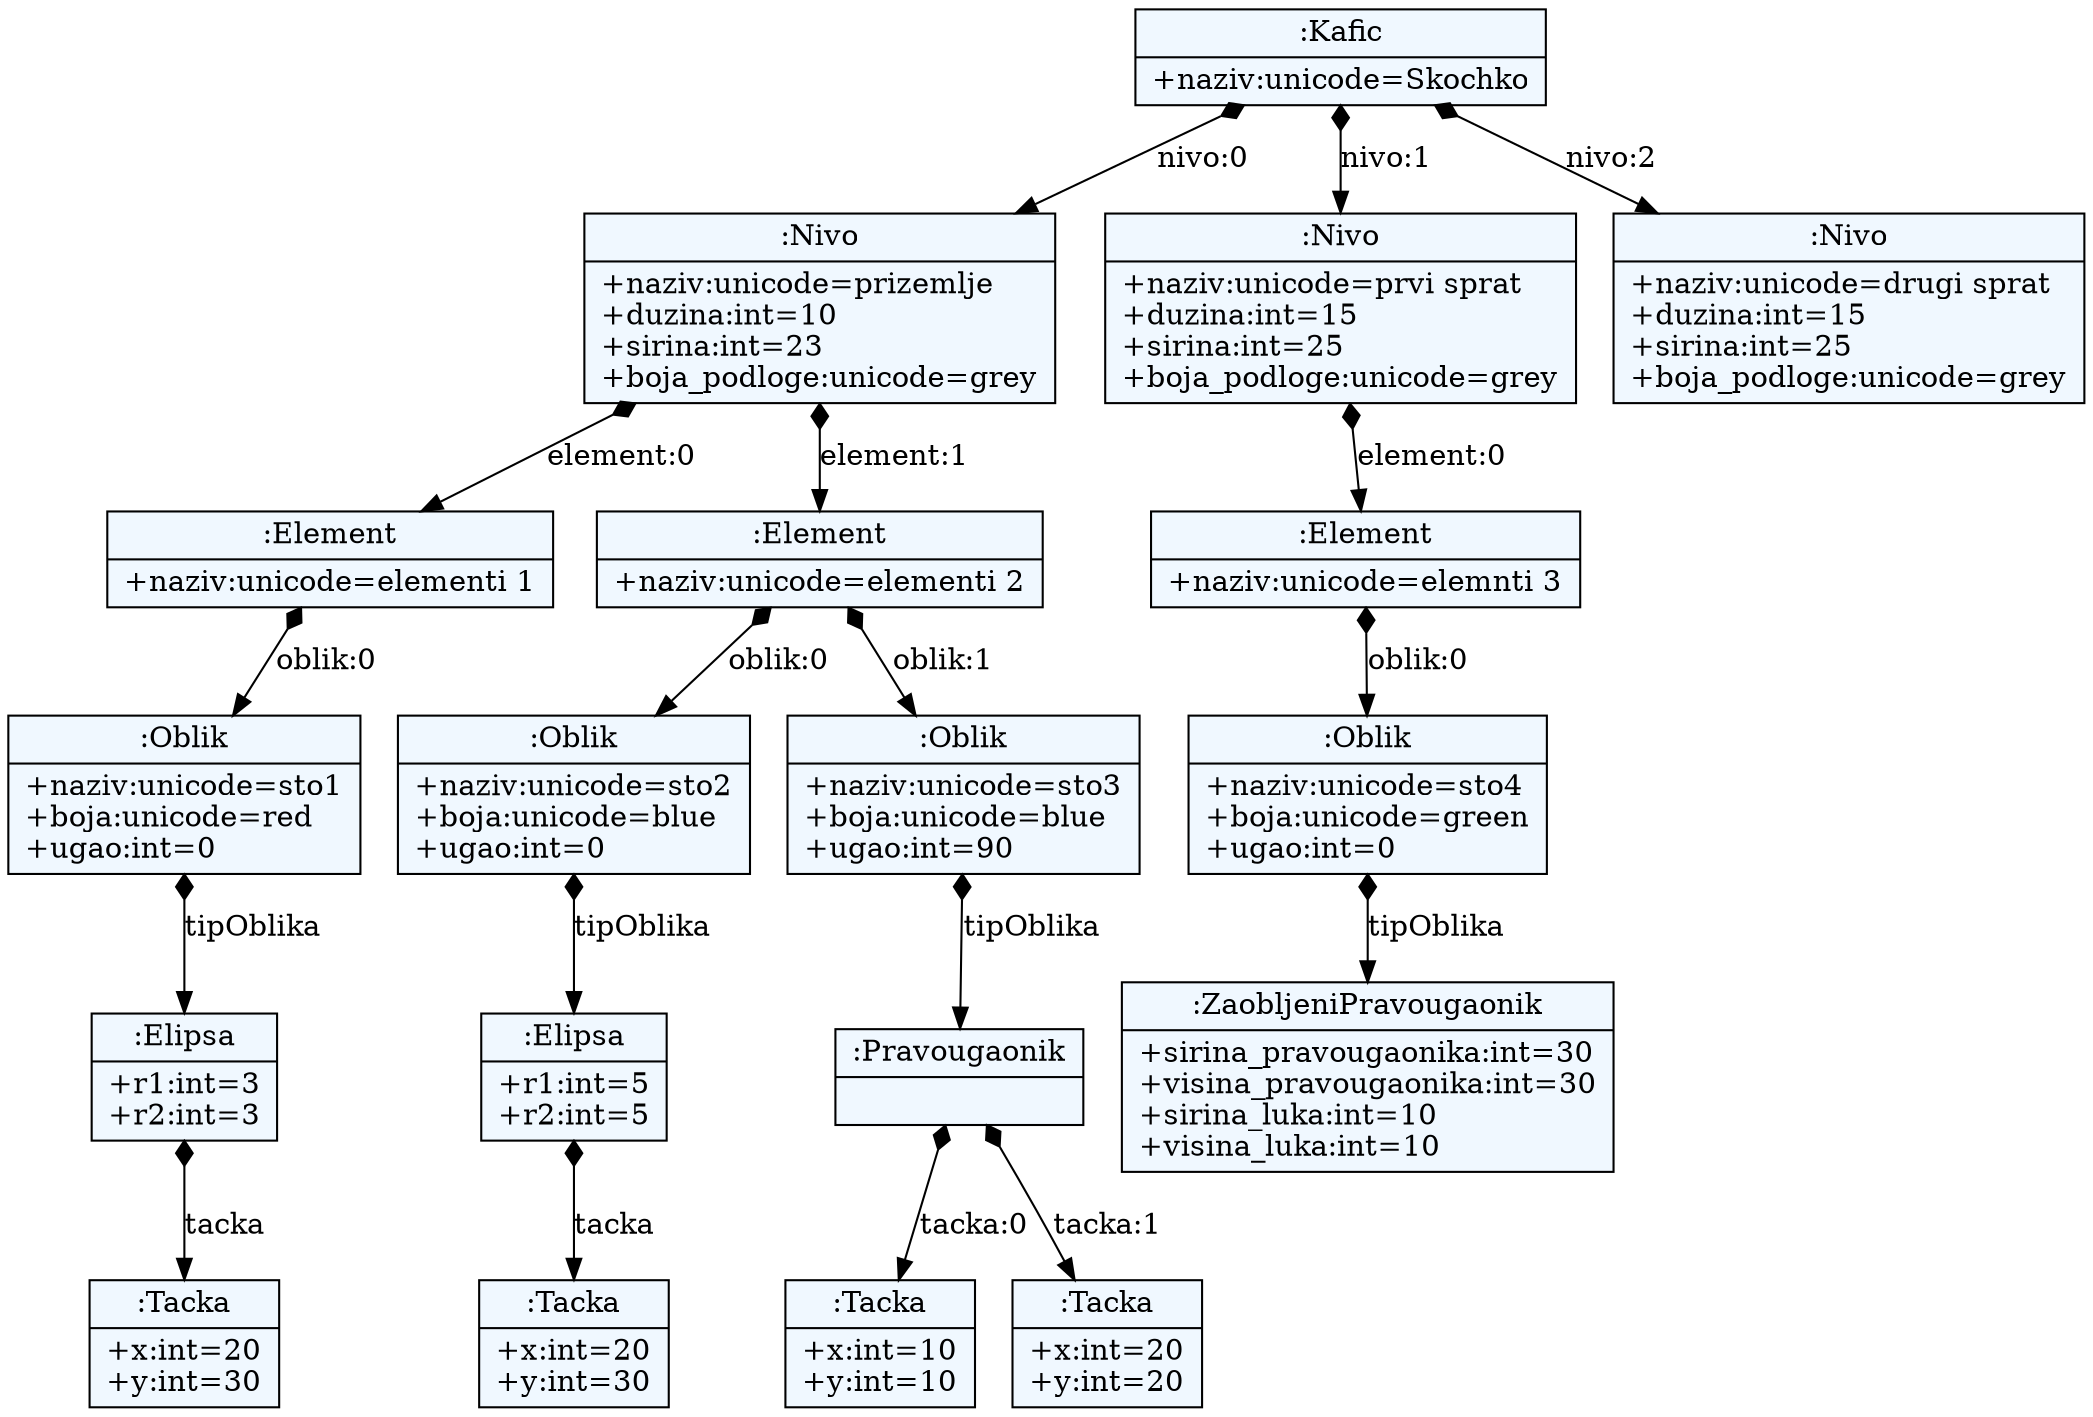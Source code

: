 
    digraph xtext {
    fontname = "Bitstream Vera Sans"
    fontsize = 8
    node[
        shape=record,
        style=filled,
        fillcolor=aliceblue
    ]
    edge[dir=black,arrowtail=empty]


51651864 -> 51636320 [label="nivo:0" arrowtail=diamond dir=both]
51636320 -> 51634584 [label="element:0" arrowtail=diamond dir=both]
51634584 -> 51634416 [label="oblik:0" arrowtail=diamond dir=both]
51634416 -> 51635760 [label="tipOblika" arrowtail=diamond dir=both]
51635760 -> 51636992 [label="tacka" arrowtail=diamond dir=both]
51636992[label="{:Tacka|+x:int=20\l+y:int=30\l}"]
51635760[label="{:Elipsa|+r1:int=3\l+r2:int=3\l}"]
51634416[label="{:Oblik|+naziv:unicode=sto1\l+boja:unicode=red\l+ugao:int=0\l}"]
51634584[label="{:Element|+naziv:unicode=elementi 1\l}"]
51636320 -> 51636544 [label="element:1" arrowtail=diamond dir=both]
51636544 -> 51635816 [label="oblik:0" arrowtail=diamond dir=both]
51635816 -> 51636768 [label="tipOblika" arrowtail=diamond dir=both]
51636768 -> 51634976 [label="tacka" arrowtail=diamond dir=both]
51634976[label="{:Tacka|+x:int=20\l+y:int=30\l}"]
51636768[label="{:Elipsa|+r1:int=5\l+r2:int=5\l}"]
51635816[label="{:Oblik|+naziv:unicode=sto2\l+boja:unicode=blue\l+ugao:int=0\l}"]
51636544 -> 51637048 [label="oblik:1" arrowtail=diamond dir=both]
51637048 -> 51635032 [label="tipOblika" arrowtail=diamond dir=both]
51635032 -> 51635200 [label="tacka:0" arrowtail=diamond dir=both]
51635200[label="{:Tacka|+x:int=10\l+y:int=10\l}"]
51635032 -> 51635256 [label="tacka:1" arrowtail=diamond dir=both]
51635256[label="{:Tacka|+x:int=20\l+y:int=20\l}"]
51635032[label="{:Pravougaonik|}"]
51637048[label="{:Oblik|+naziv:unicode=sto3\l+boja:unicode=blue\l+ugao:int=90\l}"]
51636544[label="{:Element|+naziv:unicode=elementi 2\l}"]
51636320[label="{:Nivo|+naziv:unicode=prizemlje\l+duzina:int=10\l+sirina:int=23\l+boja_podloge:unicode=grey\l}"]
51651864 -> 51636376 [label="nivo:1" arrowtail=diamond dir=both]
51636376 -> 51634472 [label="element:0" arrowtail=diamond dir=both]
51634472 -> 51634808 [label="oblik:0" arrowtail=diamond dir=both]
51634808 -> 51636936 [label="tipOblika" arrowtail=diamond dir=both]
51636936[label="{:ZaobljeniPravougaonik|+sirina_pravougaonika:int=30\l+visina_pravougaonika:int=30\l+sirina_luka:int=10\l+visina_luka:int=10\l}"]
51634808[label="{:Oblik|+naziv:unicode=sto4\l+boja:unicode=green\l+ugao:int=0\l}"]
51634472[label="{:Element|+naziv:unicode=elemnti 3\l}"]
51636376[label="{:Nivo|+naziv:unicode=prvi sprat\l+duzina:int=15\l+sirina:int=25\l+boja_podloge:unicode=grey\l}"]
51651864 -> 51634528 [label="nivo:2" arrowtail=diamond dir=both]
51634528[label="{:Nivo|+naziv:unicode=drugi sprat\l+duzina:int=15\l+sirina:int=25\l+boja_podloge:unicode=grey\l}"]
51651864[label="{:Kafic|+naziv:unicode=Skochko\l}"]

}
